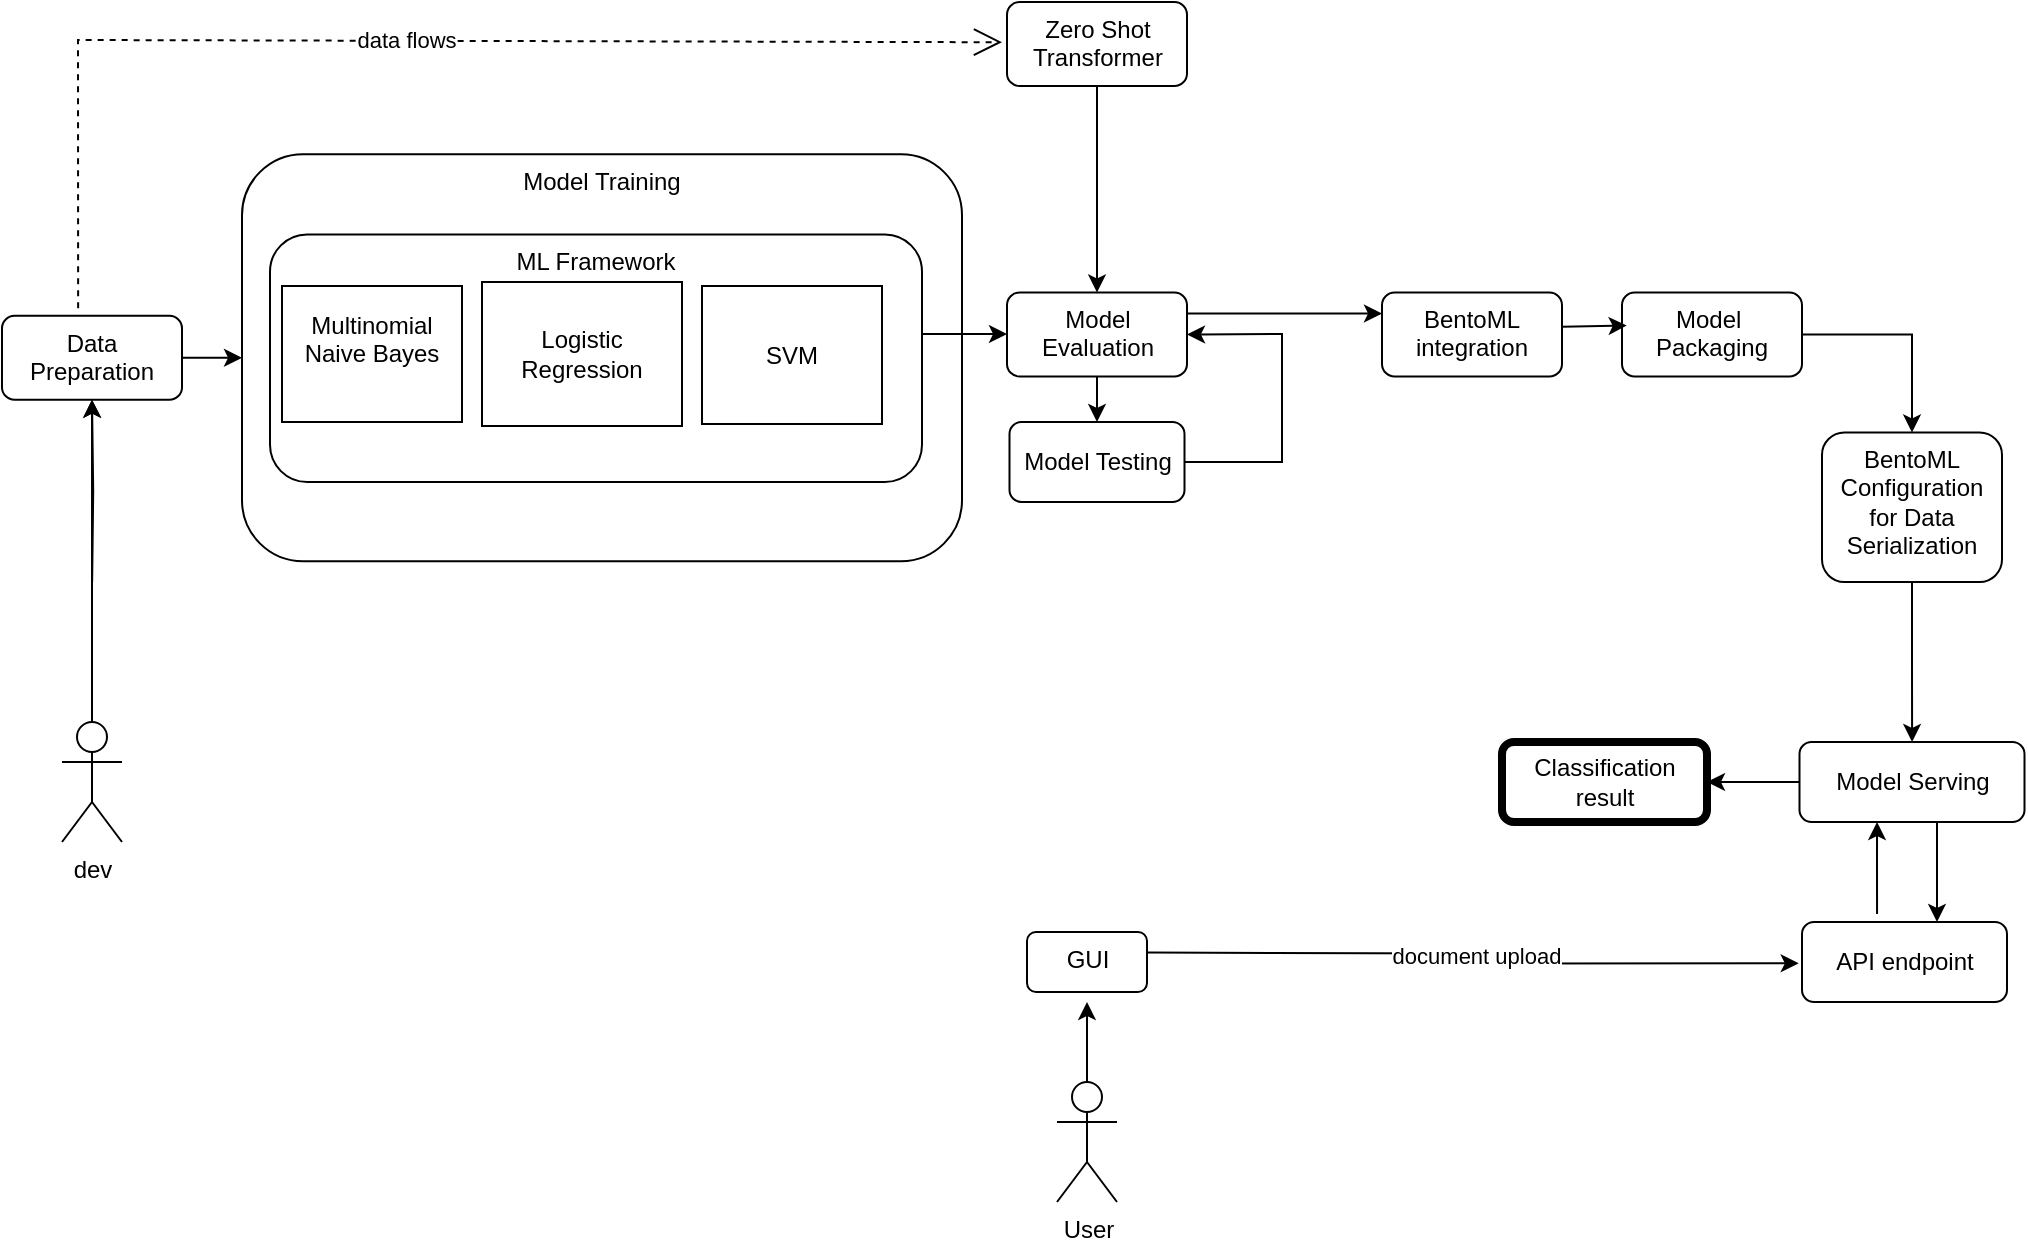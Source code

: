 <mxfile version="22.1.16" type="device">
  <diagram id="C5RBs43oDa-KdzZeNtuy" name="Page-1">
    <mxGraphModel dx="1665" dy="639" grid="1" gridSize="10" guides="1" tooltips="1" connect="1" arrows="1" fold="1" page="1" pageScale="1" pageWidth="827" pageHeight="1169" math="0" shadow="0">
      <root>
        <mxCell id="WIyWlLk6GJQsqaUBKTNV-0" />
        <mxCell id="WIyWlLk6GJQsqaUBKTNV-1" parent="WIyWlLk6GJQsqaUBKTNV-0" />
        <mxCell id="VNTDLv_vg-DaczmZ4jtN-0" style="edgeStyle=orthogonalEdgeStyle;rounded=0;orthogonalLoop=1;jettySize=auto;html=1;exitX=0.75;exitY=0.1;exitDx=0;exitDy=0;exitPerimeter=0;entryX=0.5;entryY=1;entryDx=0;entryDy=0;" parent="WIyWlLk6GJQsqaUBKTNV-1" source="0ND_t_Y78QhuHX3U0cQd-55" target="0ND_t_Y78QhuHX3U0cQd-73" edge="1">
          <mxGeometry relative="1" as="geometry">
            <mxPoint x="163.75" y="377.0" as="targetPoint" />
            <Array as="points">
              <mxPoint x="205" y="436" />
            </Array>
          </mxGeometry>
        </mxCell>
        <mxCell id="0ND_t_Y78QhuHX3U0cQd-55" value="dev" style="shape=umlActor;verticalLabelPosition=bottom;verticalAlign=top;html=1;" parent="WIyWlLk6GJQsqaUBKTNV-1" vertex="1">
          <mxGeometry x="190" y="430" width="30" height="60" as="geometry" />
        </mxCell>
        <mxCell id="0ND_t_Y78QhuHX3U0cQd-74" value="" style="edgeStyle=orthogonalEdgeStyle;rounded=0;orthogonalLoop=1;jettySize=auto;html=1;" parent="WIyWlLk6GJQsqaUBKTNV-1" target="0ND_t_Y78QhuHX3U0cQd-73" edge="1">
          <mxGeometry relative="1" as="geometry">
            <mxPoint x="205.069" y="360" as="sourcePoint" />
          </mxGeometry>
        </mxCell>
        <mxCell id="0ND_t_Y78QhuHX3U0cQd-73" value="Data Preparation" style="rounded=1;whiteSpace=wrap;html=1;verticalAlign=top;" parent="WIyWlLk6GJQsqaUBKTNV-1" vertex="1">
          <mxGeometry x="160" y="226.87" width="90" height="42" as="geometry" />
        </mxCell>
        <mxCell id="0ND_t_Y78QhuHX3U0cQd-86" value="" style="edgeStyle=orthogonalEdgeStyle;rounded=0;orthogonalLoop=1;jettySize=auto;html=1;" parent="WIyWlLk6GJQsqaUBKTNV-1" source="0ND_t_Y78QhuHX3U0cQd-83" target="0ND_t_Y78QhuHX3U0cQd-85" edge="1">
          <mxGeometry relative="1" as="geometry" />
        </mxCell>
        <mxCell id="0ND_t_Y78QhuHX3U0cQd-83" value="Model&amp;nbsp;&lt;br&gt;Packaging" style="rounded=1;whiteSpace=wrap;html=1;verticalAlign=top;" parent="WIyWlLk6GJQsqaUBKTNV-1" vertex="1">
          <mxGeometry x="970" y="215.25" width="90" height="42" as="geometry" />
        </mxCell>
        <mxCell id="VNTDLv_vg-DaczmZ4jtN-17" value="" style="edgeStyle=orthogonalEdgeStyle;rounded=0;orthogonalLoop=1;jettySize=auto;html=1;" parent="WIyWlLk6GJQsqaUBKTNV-1" source="0ND_t_Y78QhuHX3U0cQd-85" target="VNTDLv_vg-DaczmZ4jtN-16" edge="1">
          <mxGeometry relative="1" as="geometry" />
        </mxCell>
        <mxCell id="0ND_t_Y78QhuHX3U0cQd-85" value="BentoML Configuration for Data Serialization" style="rounded=1;whiteSpace=wrap;html=1;verticalAlign=top;" parent="WIyWlLk6GJQsqaUBKTNV-1" vertex="1">
          <mxGeometry x="1070" y="285.25" width="90" height="74.75" as="geometry" />
        </mxCell>
        <mxCell id="0ND_t_Y78QhuHX3U0cQd-100" value="data flows" style="endArrow=open;endSize=12;dashed=1;html=1;rounded=0;exitX=0.423;exitY=-0.088;exitDx=0;exitDy=0;exitPerimeter=0;entryX=0;entryY=0.5;entryDx=0;entryDy=0;" parent="WIyWlLk6GJQsqaUBKTNV-1" source="0ND_t_Y78QhuHX3U0cQd-73" edge="1">
          <mxGeometry width="160" relative="1" as="geometry">
            <mxPoint x="130" y="89.07" as="sourcePoint" />
            <mxPoint x="660" y="90.12" as="targetPoint" />
            <Array as="points">
              <mxPoint x="198" y="89" />
            </Array>
          </mxGeometry>
        </mxCell>
        <mxCell id="VNTDLv_vg-DaczmZ4jtN-39" value="document upload" style="edgeStyle=orthogonalEdgeStyle;rounded=0;orthogonalLoop=1;jettySize=auto;html=1;entryX=-0.016;entryY=0.517;entryDx=0;entryDy=0;entryPerimeter=0;" parent="WIyWlLk6GJQsqaUBKTNV-1" target="QMm8UBXjtR73yqpKvYMj-1" edge="1">
          <mxGeometry relative="1" as="geometry">
            <mxPoint x="970" y="550" as="targetPoint" />
            <mxPoint x="732.469" y="545.276" as="sourcePoint" />
          </mxGeometry>
        </mxCell>
        <mxCell id="VNTDLv_vg-DaczmZ4jtN-7" value="Model Training" style="rounded=1;whiteSpace=wrap;html=1;align=center;verticalAlign=top;" parent="WIyWlLk6GJQsqaUBKTNV-1" vertex="1">
          <mxGeometry x="280" y="146.12" width="360" height="203.5" as="geometry" />
        </mxCell>
        <mxCell id="VNTDLv_vg-DaczmZ4jtN-8" value="ML Framework" style="rounded=1;whiteSpace=wrap;html=1;verticalAlign=top;" parent="WIyWlLk6GJQsqaUBKTNV-1" vertex="1">
          <mxGeometry x="294" y="186.25" width="326" height="123.75" as="geometry" />
        </mxCell>
        <mxCell id="VNTDLv_vg-DaczmZ4jtN-3" value="&lt;div&gt;Multinomial Naive Bayes&lt;/div&gt;&lt;div&gt;&lt;br&gt;&lt;/div&gt;" style="rounded=0;whiteSpace=wrap;html=1;verticalAlign=middle;" parent="WIyWlLk6GJQsqaUBKTNV-1" vertex="1">
          <mxGeometry x="300" y="212" width="90" height="68" as="geometry" />
        </mxCell>
        <mxCell id="VNTDLv_vg-DaczmZ4jtN-4" value="Logistic Regression" style="rounded=0;whiteSpace=wrap;html=1;" parent="WIyWlLk6GJQsqaUBKTNV-1" vertex="1">
          <mxGeometry x="400" y="210" width="100" height="72" as="geometry" />
        </mxCell>
        <mxCell id="VNTDLv_vg-DaczmZ4jtN-12" value="" style="edgeStyle=orthogonalEdgeStyle;rounded=0;orthogonalLoop=1;jettySize=auto;html=1;" parent="WIyWlLk6GJQsqaUBKTNV-1" target="VNTDLv_vg-DaczmZ4jtN-9" edge="1">
          <mxGeometry relative="1" as="geometry">
            <mxPoint x="640" y="236" as="sourcePoint" />
            <Array as="points">
              <mxPoint x="620" y="236" />
              <mxPoint x="620" y="236" />
            </Array>
          </mxGeometry>
        </mxCell>
        <mxCell id="VNTDLv_vg-DaczmZ4jtN-5" value="SVM" style="rounded=0;whiteSpace=wrap;html=1;" parent="WIyWlLk6GJQsqaUBKTNV-1" vertex="1">
          <mxGeometry x="510" y="212" width="90" height="69" as="geometry" />
        </mxCell>
        <mxCell id="VNTDLv_vg-DaczmZ4jtN-9" value="Model Evaluation" style="rounded=1;whiteSpace=wrap;html=1;verticalAlign=top;" parent="WIyWlLk6GJQsqaUBKTNV-1" vertex="1">
          <mxGeometry x="662.5" y="215.25" width="90" height="42" as="geometry" />
        </mxCell>
        <mxCell id="VNTDLv_vg-DaczmZ4jtN-16" value="Model Serving" style="rounded=1;whiteSpace=wrap;html=1;verticalAlign=middle;" parent="WIyWlLk6GJQsqaUBKTNV-1" vertex="1">
          <mxGeometry x="1058.75" y="440" width="112.5" height="40" as="geometry" />
        </mxCell>
        <mxCell id="VNTDLv_vg-DaczmZ4jtN-20" value="Model Testing" style="rounded=1;whiteSpace=wrap;html=1;verticalAlign=middle;" parent="WIyWlLk6GJQsqaUBKTNV-1" vertex="1">
          <mxGeometry x="663.75" y="280" width="87.5" height="40" as="geometry" />
        </mxCell>
        <mxCell id="VNTDLv_vg-DaczmZ4jtN-37" value="" style="edgeStyle=orthogonalEdgeStyle;rounded=0;orthogonalLoop=1;jettySize=auto;html=1;" parent="WIyWlLk6GJQsqaUBKTNV-1" source="VNTDLv_vg-DaczmZ4jtN-25" edge="1">
          <mxGeometry relative="1" as="geometry">
            <mxPoint x="702.5" y="570" as="targetPoint" />
          </mxGeometry>
        </mxCell>
        <mxCell id="VNTDLv_vg-DaczmZ4jtN-25" value="User" style="shape=umlActor;verticalLabelPosition=bottom;verticalAlign=top;html=1;outlineConnect=0;" parent="WIyWlLk6GJQsqaUBKTNV-1" vertex="1">
          <mxGeometry x="687.5" y="610" width="30" height="60" as="geometry" />
        </mxCell>
        <mxCell id="VNTDLv_vg-DaczmZ4jtN-40" value="" style="edgeStyle=orthogonalEdgeStyle;rounded=0;orthogonalLoop=1;jettySize=auto;html=1;" parent="WIyWlLk6GJQsqaUBKTNV-1" edge="1">
          <mxGeometry relative="1" as="geometry">
            <Array as="points">
              <mxPoint x="1097.53" y="500" />
              <mxPoint x="1097.53" y="500" />
            </Array>
            <mxPoint x="1097.53" y="526.0" as="sourcePoint" />
            <mxPoint x="1097.53" y="480" as="targetPoint" />
          </mxGeometry>
        </mxCell>
        <mxCell id="QMm8UBXjtR73yqpKvYMj-0" value="Classification result" style="rounded=1;whiteSpace=wrap;html=1;verticalAlign=middle;strokeWidth=4;" parent="WIyWlLk6GJQsqaUBKTNV-1" vertex="1">
          <mxGeometry x="910" y="440" width="102.5" height="40" as="geometry" />
        </mxCell>
        <mxCell id="QMm8UBXjtR73yqpKvYMj-1" value="API endpoint" style="rounded=1;whiteSpace=wrap;html=1;verticalAlign=middle;" parent="WIyWlLk6GJQsqaUBKTNV-1" vertex="1">
          <mxGeometry x="1060" y="530" width="102.5" height="40" as="geometry" />
        </mxCell>
        <mxCell id="QMm8UBXjtR73yqpKvYMj-2" value="" style="edgeStyle=orthogonalEdgeStyle;rounded=0;orthogonalLoop=1;jettySize=auto;html=1;exitX=0.5;exitY=1;exitDx=0;exitDy=0;entryX=0.402;entryY=0;entryDx=0;entryDy=0;entryPerimeter=0;" parent="WIyWlLk6GJQsqaUBKTNV-1" edge="1">
          <mxGeometry relative="1" as="geometry">
            <mxPoint x="1127.5" y="480" as="sourcePoint" />
            <mxPoint x="1127.5" y="530" as="targetPoint" />
            <Array as="points">
              <mxPoint x="1127.5" y="482" />
              <mxPoint x="1127.5" y="500" />
              <mxPoint x="1127.5" y="500" />
            </Array>
          </mxGeometry>
        </mxCell>
        <mxCell id="QMm8UBXjtR73yqpKvYMj-3" value="" style="endArrow=classic;html=1;rounded=0;exitX=1;exitY=0.5;exitDx=0;exitDy=0;entryX=0;entryY=0.5;entryDx=0;entryDy=0;" parent="WIyWlLk6GJQsqaUBKTNV-1" source="0ND_t_Y78QhuHX3U0cQd-73" target="VNTDLv_vg-DaczmZ4jtN-7" edge="1">
          <mxGeometry width="50" height="50" relative="1" as="geometry">
            <mxPoint x="420" y="310" as="sourcePoint" />
            <mxPoint x="470" y="260" as="targetPoint" />
          </mxGeometry>
        </mxCell>
        <mxCell id="QMm8UBXjtR73yqpKvYMj-4" value="" style="endArrow=classic;html=1;rounded=0;exitX=0.5;exitY=1;exitDx=0;exitDy=0;entryX=0.5;entryY=0;entryDx=0;entryDy=0;" parent="WIyWlLk6GJQsqaUBKTNV-1" source="QMm8UBXjtR73yqpKvYMj-5" target="VNTDLv_vg-DaczmZ4jtN-9" edge="1">
          <mxGeometry width="50" height="50" relative="1" as="geometry">
            <mxPoint x="840" y="140" as="sourcePoint" />
            <mxPoint x="780" y="330" as="targetPoint" />
          </mxGeometry>
        </mxCell>
        <mxCell id="QMm8UBXjtR73yqpKvYMj-5" value="Zero Shot Transformer" style="rounded=1;whiteSpace=wrap;html=1;verticalAlign=top;" parent="WIyWlLk6GJQsqaUBKTNV-1" vertex="1">
          <mxGeometry x="662.5" y="70" width="90" height="42" as="geometry" />
        </mxCell>
        <mxCell id="QMm8UBXjtR73yqpKvYMj-6" value="" style="endArrow=classic;html=1;rounded=0;exitX=0.5;exitY=1;exitDx=0;exitDy=0;entryX=0.5;entryY=0;entryDx=0;entryDy=0;" parent="WIyWlLk6GJQsqaUBKTNV-1" source="VNTDLv_vg-DaczmZ4jtN-9" target="VNTDLv_vg-DaczmZ4jtN-20" edge="1">
          <mxGeometry width="50" height="50" relative="1" as="geometry">
            <mxPoint x="730" y="380" as="sourcePoint" />
            <mxPoint x="780" y="330" as="targetPoint" />
          </mxGeometry>
        </mxCell>
        <mxCell id="QMm8UBXjtR73yqpKvYMj-7" value="" style="endArrow=classic;html=1;rounded=0;exitX=1;exitY=0.5;exitDx=0;exitDy=0;entryX=1;entryY=0.5;entryDx=0;entryDy=0;" parent="WIyWlLk6GJQsqaUBKTNV-1" source="VNTDLv_vg-DaczmZ4jtN-20" target="VNTDLv_vg-DaczmZ4jtN-9" edge="1">
          <mxGeometry width="50" height="50" relative="1" as="geometry">
            <mxPoint x="730" y="380" as="sourcePoint" />
            <mxPoint x="780" y="330" as="targetPoint" />
            <Array as="points">
              <mxPoint x="800" y="300" />
              <mxPoint x="800" y="236" />
            </Array>
          </mxGeometry>
        </mxCell>
        <mxCell id="QMm8UBXjtR73yqpKvYMj-9" value="BentoML integration" style="rounded=1;whiteSpace=wrap;html=1;verticalAlign=top;" parent="WIyWlLk6GJQsqaUBKTNV-1" vertex="1">
          <mxGeometry x="850" y="215.25" width="90" height="42" as="geometry" />
        </mxCell>
        <mxCell id="QMm8UBXjtR73yqpKvYMj-10" value="" style="endArrow=classic;html=1;rounded=0;exitX=1;exitY=0.25;exitDx=0;exitDy=0;entryX=0;entryY=0.25;entryDx=0;entryDy=0;" parent="WIyWlLk6GJQsqaUBKTNV-1" source="VNTDLv_vg-DaczmZ4jtN-9" target="QMm8UBXjtR73yqpKvYMj-9" edge="1">
          <mxGeometry width="50" height="50" relative="1" as="geometry">
            <mxPoint x="730" y="380" as="sourcePoint" />
            <mxPoint x="780" y="330" as="targetPoint" />
          </mxGeometry>
        </mxCell>
        <mxCell id="QMm8UBXjtR73yqpKvYMj-11" value="" style="endArrow=classic;html=1;rounded=0;exitX=1;exitY=0.409;exitDx=0;exitDy=0;exitPerimeter=0;entryX=0.026;entryY=0.393;entryDx=0;entryDy=0;entryPerimeter=0;" parent="WIyWlLk6GJQsqaUBKTNV-1" source="QMm8UBXjtR73yqpKvYMj-9" target="0ND_t_Y78QhuHX3U0cQd-83" edge="1">
          <mxGeometry width="50" height="50" relative="1" as="geometry">
            <mxPoint x="730" y="380" as="sourcePoint" />
            <mxPoint x="780" y="330" as="targetPoint" />
          </mxGeometry>
        </mxCell>
        <mxCell id="QMm8UBXjtR73yqpKvYMj-14" value="" style="endArrow=classic;html=1;rounded=0;exitX=0;exitY=0.5;exitDx=0;exitDy=0;entryX=1;entryY=0.5;entryDx=0;entryDy=0;" parent="WIyWlLk6GJQsqaUBKTNV-1" source="VNTDLv_vg-DaczmZ4jtN-16" target="QMm8UBXjtR73yqpKvYMj-0" edge="1">
          <mxGeometry width="50" height="50" relative="1" as="geometry">
            <mxPoint x="730" y="380" as="sourcePoint" />
            <mxPoint x="780" y="330" as="targetPoint" />
          </mxGeometry>
        </mxCell>
        <mxCell id="QMm8UBXjtR73yqpKvYMj-15" value="GUI" style="rounded=1;whiteSpace=wrap;html=1;verticalAlign=top;" parent="WIyWlLk6GJQsqaUBKTNV-1" vertex="1">
          <mxGeometry x="672.5" y="535" width="60" height="30" as="geometry" />
        </mxCell>
      </root>
    </mxGraphModel>
  </diagram>
</mxfile>
